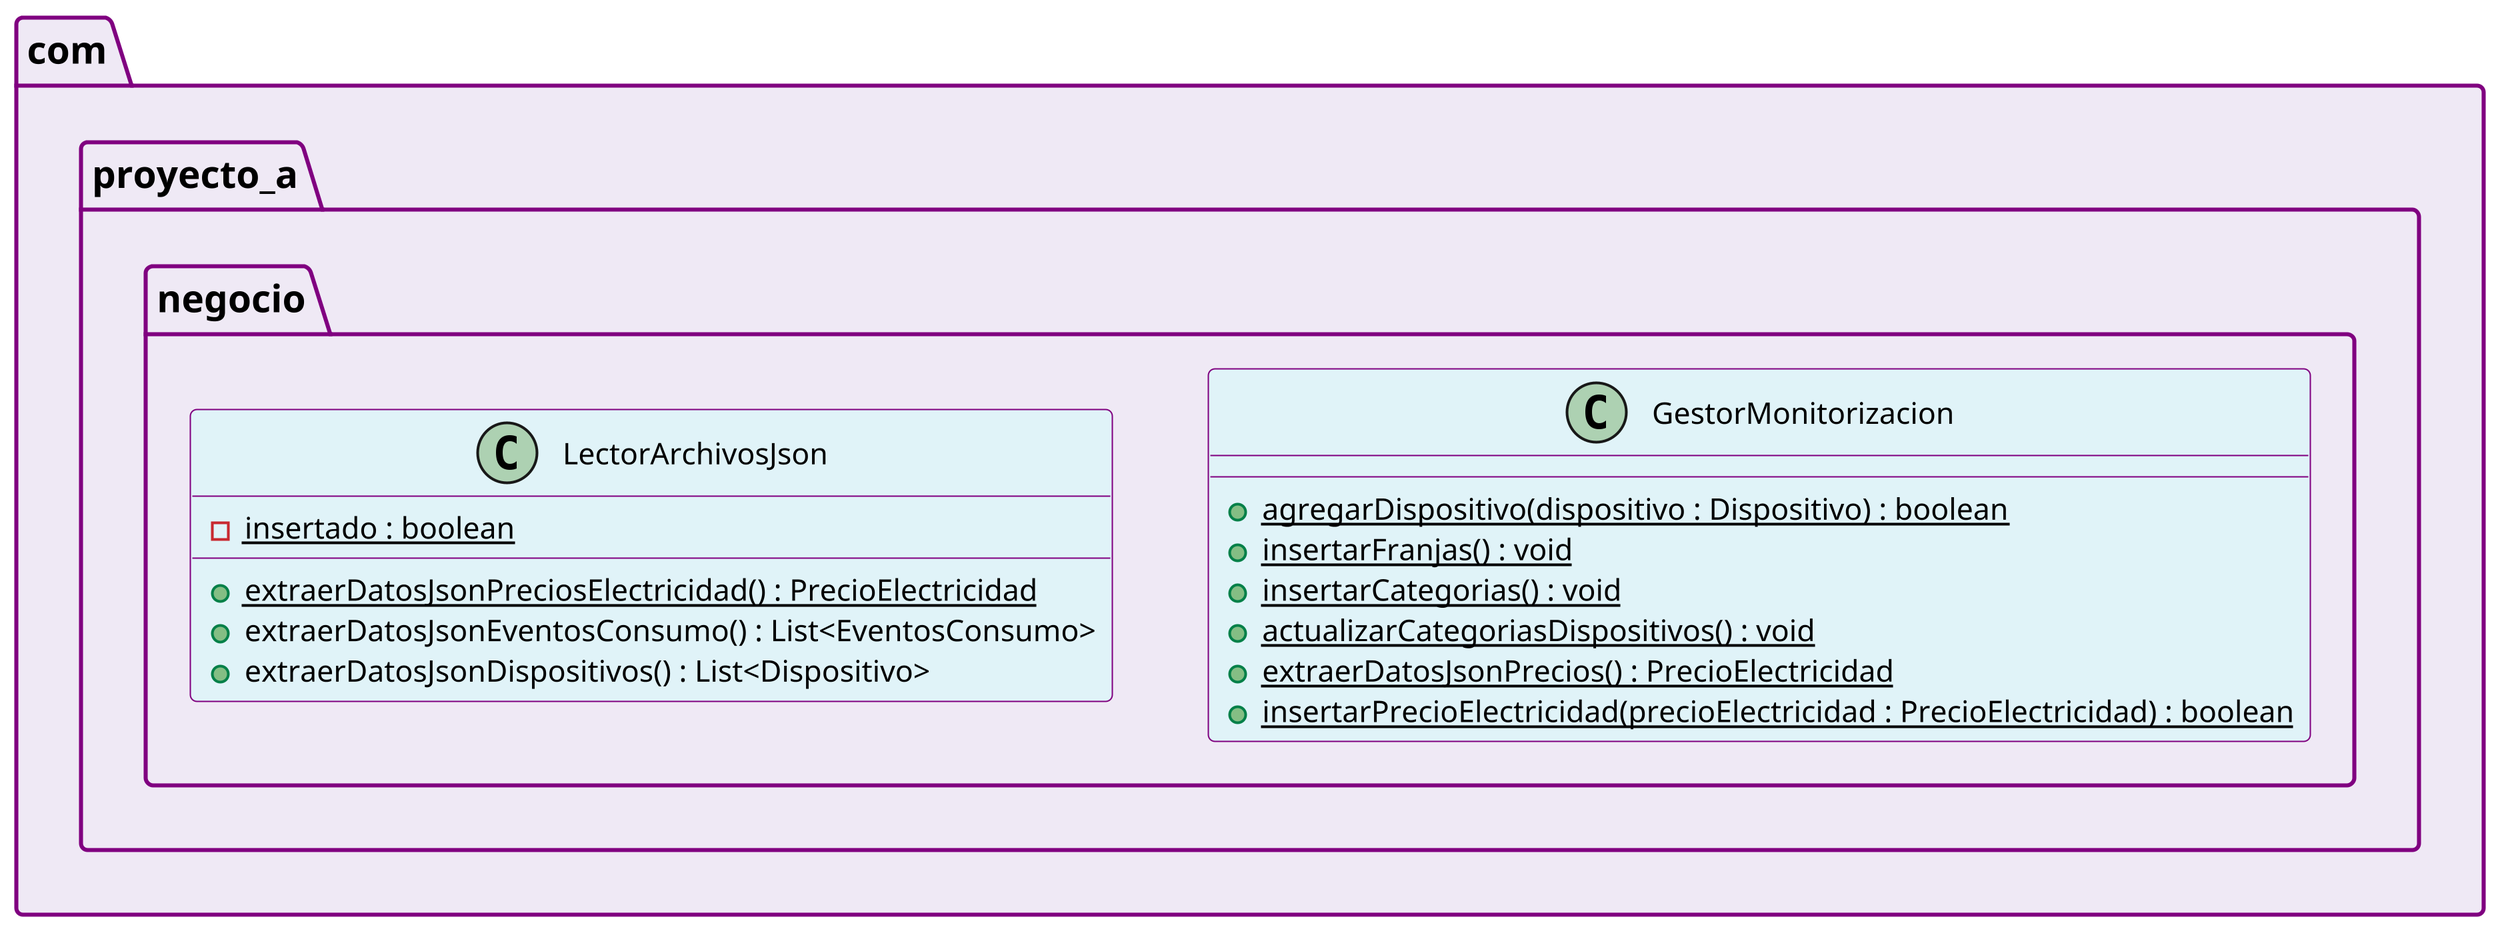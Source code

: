 @startuml

scale 1200 width
skinparam dpi 300
skinparam class {
    BackgroundColor #E0F3F8
    ArrowColor Black
    BorderColor Purple
    FontSize 12
    ClassFontSize 12
    AttributeFontSize 11 
}
skinparam package {
    BackgroundColor #EFE9F5
    ArrowColor Black
    BorderColor Purple   
}

class com.proyecto_a.negocio.GestorMonitorizacion{
    + {static} agregarDispositivo(dispositivo : Dispositivo) : boolean
    + {static} insertarFranjas() : void
    + {static} insertarCategorias() : void
    + {static} actualizarCategoriasDispositivos() : void
    + {static} extraerDatosJsonPrecios() : PrecioElectricidad
    + {static} insertarPrecioElectricidad(precioElectricidad : PrecioElectricidad) : boolean
 }

class com.proyecto_a.negocio.LectorArchivosJson{
   
    - {static} insertado : boolean
    + {static} extraerDatosJsonPreciosElectricidad() : PrecioElectricidad
    + extraerDatosJsonEventosConsumo() : List<EventosConsumo>
    + extraerDatosJsonDispositivos() : List<Dispositivo>
 }
 
@enduml
